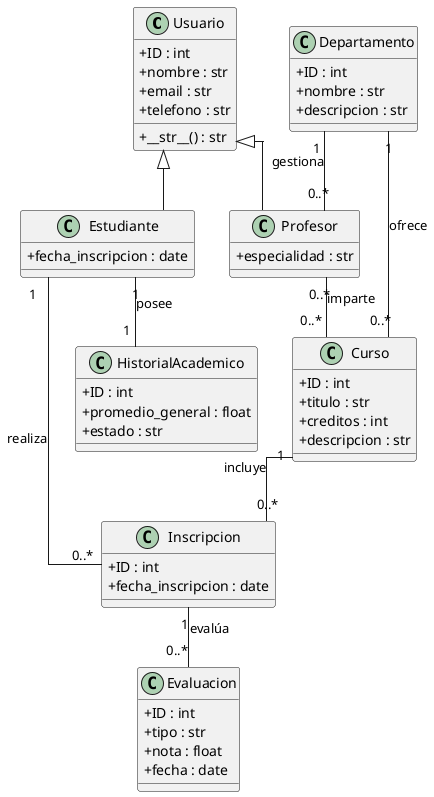 @startuml
skinparam classAttributeIconSize 0
skinparam linetype ortho

' Clase base
class Usuario {
    + ID : int
    + nombre : str
    + email : str
    + telefono : str
    + __str__() : str
}

' Herencia
class Estudiante {
    + fecha_inscripcion : date
}
class Profesor {
    + especialidad : str
}

Usuario <|-- Estudiante
Usuario <|-- Profesor

' Otras clases
class Curso {
    + ID : int
    + titulo : str
    + creditos : int
    + descripcion : str
}

class Inscripcion {
    + ID : int
    + fecha_inscripcion : date
}

class Evaluacion {
    + ID : int
    + tipo : str
    + nota : float
    + fecha : date
}

class Departamento {
    + ID : int
    + nombre : str
    + descripcion : str
}

class HistorialAcademico {
    + ID : int
    + promedio_general : float
    + estado : str
}

' Relaciones complejas
Estudiante "1" -- "0..*" Inscripcion : "realiza"
Curso "1" -- "0..*" Inscripcion : "incluye"
Profesor "0..*" -- "0..*" Curso : "imparte"
Inscripcion "1" -- "0..*" Evaluacion : "evalúa"
Departamento "1" -- "0..*" Curso : "ofrece"
Departamento "1" -- "0..*" Profesor : "gestiona"
Estudiante "1" -- "1" HistorialAcademico : "posee"

@enduml
